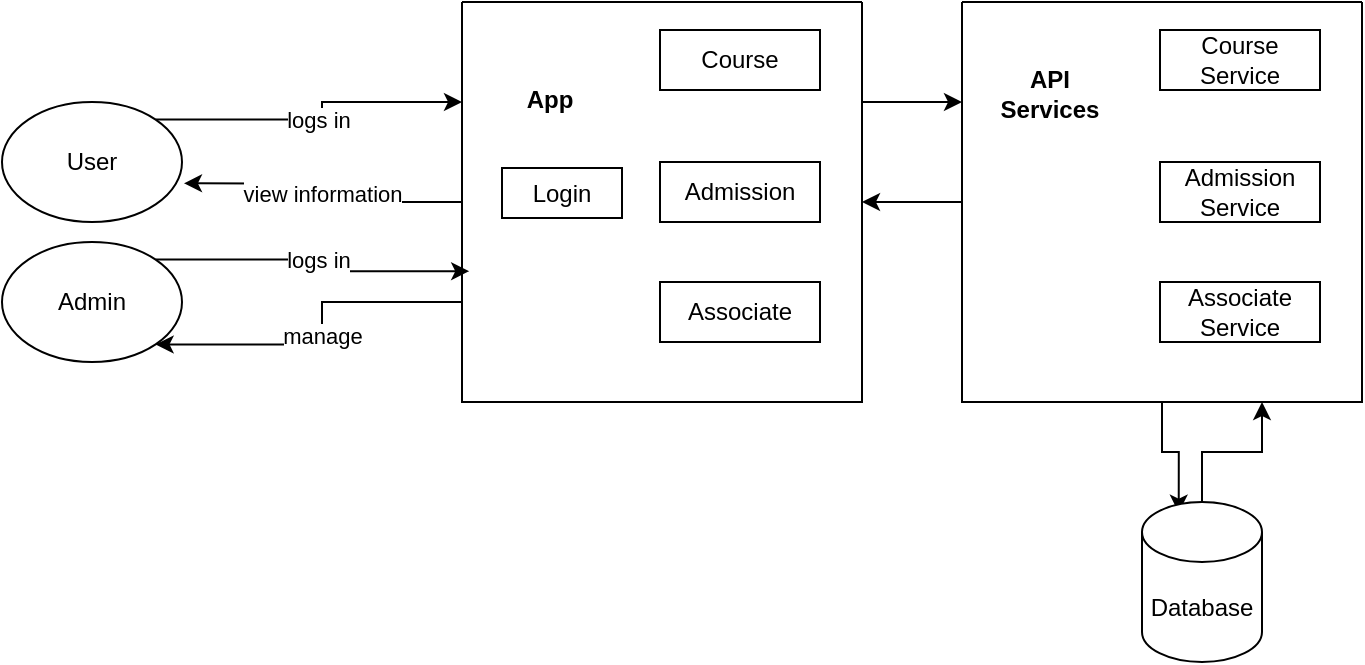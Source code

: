 <mxfile version="21.3.7" type="github">
  <diagram name="Page-1" id="UA-c-zERb8eFJYlHUw6w">
    <mxGraphModel dx="739" dy="462" grid="1" gridSize="10" guides="1" tooltips="1" connect="1" arrows="1" fold="1" page="1" pageScale="1" pageWidth="850" pageHeight="1100" math="0" shadow="0">
      <root>
        <mxCell id="0" />
        <mxCell id="1" parent="0" />
        <mxCell id="JrljCZOTwH2IAifC7BDy-41" value="logs in" style="edgeStyle=orthogonalEdgeStyle;rounded=0;orthogonalLoop=1;jettySize=auto;html=1;exitX=1;exitY=0;exitDx=0;exitDy=0;entryX=0;entryY=0.25;entryDx=0;entryDy=0;" edge="1" parent="1" source="JrljCZOTwH2IAifC7BDy-1" target="JrljCZOTwH2IAifC7BDy-20">
          <mxGeometry relative="1" as="geometry" />
        </mxCell>
        <mxCell id="JrljCZOTwH2IAifC7BDy-1" value="User" style="ellipse;whiteSpace=wrap;html=1;" vertex="1" parent="1">
          <mxGeometry x="20" y="170" width="90" height="60" as="geometry" />
        </mxCell>
        <mxCell id="JrljCZOTwH2IAifC7BDy-42" value="view information" style="edgeStyle=orthogonalEdgeStyle;rounded=0;orthogonalLoop=1;jettySize=auto;html=1;entryX=1.011;entryY=0.678;entryDx=0;entryDy=0;entryPerimeter=0;" edge="1" parent="1" source="JrljCZOTwH2IAifC7BDy-20" target="JrljCZOTwH2IAifC7BDy-1">
          <mxGeometry relative="1" as="geometry" />
        </mxCell>
        <mxCell id="JrljCZOTwH2IAifC7BDy-45" value="manage" style="edgeStyle=orthogonalEdgeStyle;rounded=0;orthogonalLoop=1;jettySize=auto;html=1;exitX=0;exitY=0.75;exitDx=0;exitDy=0;entryX=1;entryY=1;entryDx=0;entryDy=0;" edge="1" parent="1" source="JrljCZOTwH2IAifC7BDy-20" target="JrljCZOTwH2IAifC7BDy-43">
          <mxGeometry relative="1" as="geometry" />
        </mxCell>
        <mxCell id="JrljCZOTwH2IAifC7BDy-46" style="edgeStyle=orthogonalEdgeStyle;rounded=0;orthogonalLoop=1;jettySize=auto;html=1;exitX=1;exitY=0.25;exitDx=0;exitDy=0;entryX=0;entryY=0.25;entryDx=0;entryDy=0;" edge="1" parent="1" source="JrljCZOTwH2IAifC7BDy-20" target="JrljCZOTwH2IAifC7BDy-29">
          <mxGeometry relative="1" as="geometry" />
        </mxCell>
        <mxCell id="JrljCZOTwH2IAifC7BDy-20" value="" style="swimlane;startSize=0;" vertex="1" parent="1">
          <mxGeometry x="250" y="120" width="200" height="200" as="geometry" />
        </mxCell>
        <mxCell id="JrljCZOTwH2IAifC7BDy-21" value="Course" style="rounded=0;whiteSpace=wrap;html=1;" vertex="1" parent="JrljCZOTwH2IAifC7BDy-20">
          <mxGeometry x="99" y="14" width="80" height="30" as="geometry" />
        </mxCell>
        <mxCell id="JrljCZOTwH2IAifC7BDy-22" value="Admission" style="rounded=0;whiteSpace=wrap;html=1;" vertex="1" parent="JrljCZOTwH2IAifC7BDy-20">
          <mxGeometry x="99" y="80" width="80" height="30" as="geometry" />
        </mxCell>
        <mxCell id="JrljCZOTwH2IAifC7BDy-23" value="Associate" style="rounded=0;whiteSpace=wrap;html=1;" vertex="1" parent="JrljCZOTwH2IAifC7BDy-20">
          <mxGeometry x="99" y="140" width="80" height="30" as="geometry" />
        </mxCell>
        <mxCell id="JrljCZOTwH2IAifC7BDy-26" value="App" style="text;html=1;strokeColor=none;fillColor=none;align=center;verticalAlign=middle;whiteSpace=wrap;rounded=0;fontStyle=1" vertex="1" parent="JrljCZOTwH2IAifC7BDy-20">
          <mxGeometry x="14" y="34" width="60" height="30" as="geometry" />
        </mxCell>
        <mxCell id="JrljCZOTwH2IAifC7BDy-28" value="Login" style="rounded=0;whiteSpace=wrap;html=1;" vertex="1" parent="JrljCZOTwH2IAifC7BDy-20">
          <mxGeometry x="20" y="83" width="60" height="25" as="geometry" />
        </mxCell>
        <mxCell id="JrljCZOTwH2IAifC7BDy-47" style="edgeStyle=orthogonalEdgeStyle;rounded=0;orthogonalLoop=1;jettySize=auto;html=1;exitX=0;exitY=0.5;exitDx=0;exitDy=0;" edge="1" parent="1" source="JrljCZOTwH2IAifC7BDy-29" target="JrljCZOTwH2IAifC7BDy-20">
          <mxGeometry relative="1" as="geometry" />
        </mxCell>
        <mxCell id="JrljCZOTwH2IAifC7BDy-51" style="edgeStyle=orthogonalEdgeStyle;rounded=0;orthogonalLoop=1;jettySize=auto;html=1;exitX=0.5;exitY=1;exitDx=0;exitDy=0;entryX=0.306;entryY=0.067;entryDx=0;entryDy=0;entryPerimeter=0;" edge="1" parent="1" source="JrljCZOTwH2IAifC7BDy-29" target="JrljCZOTwH2IAifC7BDy-35">
          <mxGeometry relative="1" as="geometry" />
        </mxCell>
        <mxCell id="JrljCZOTwH2IAifC7BDy-29" value="" style="swimlane;startSize=0;" vertex="1" parent="1">
          <mxGeometry x="500" y="120" width="200" height="200" as="geometry" />
        </mxCell>
        <mxCell id="JrljCZOTwH2IAifC7BDy-30" value="Course Service" style="rounded=0;whiteSpace=wrap;html=1;" vertex="1" parent="JrljCZOTwH2IAifC7BDy-29">
          <mxGeometry x="99" y="14" width="80" height="30" as="geometry" />
        </mxCell>
        <mxCell id="JrljCZOTwH2IAifC7BDy-31" value="Admission Service" style="rounded=0;whiteSpace=wrap;html=1;" vertex="1" parent="JrljCZOTwH2IAifC7BDy-29">
          <mxGeometry x="99" y="80" width="80" height="30" as="geometry" />
        </mxCell>
        <mxCell id="JrljCZOTwH2IAifC7BDy-32" value="Associate Service" style="rounded=0;whiteSpace=wrap;html=1;" vertex="1" parent="JrljCZOTwH2IAifC7BDy-29">
          <mxGeometry x="99" y="140" width="80" height="30" as="geometry" />
        </mxCell>
        <mxCell id="JrljCZOTwH2IAifC7BDy-33" value="API Services" style="text;html=1;strokeColor=none;fillColor=none;align=center;verticalAlign=middle;whiteSpace=wrap;rounded=0;fontStyle=1" vertex="1" parent="JrljCZOTwH2IAifC7BDy-29">
          <mxGeometry x="14" y="31" width="60" height="30" as="geometry" />
        </mxCell>
        <mxCell id="JrljCZOTwH2IAifC7BDy-50" style="edgeStyle=orthogonalEdgeStyle;rounded=0;orthogonalLoop=1;jettySize=auto;html=1;exitX=0.5;exitY=0;exitDx=0;exitDy=0;exitPerimeter=0;entryX=0.75;entryY=1;entryDx=0;entryDy=0;" edge="1" parent="1" source="JrljCZOTwH2IAifC7BDy-35" target="JrljCZOTwH2IAifC7BDy-29">
          <mxGeometry relative="1" as="geometry" />
        </mxCell>
        <mxCell id="JrljCZOTwH2IAifC7BDy-35" value="Database" style="shape=cylinder3;whiteSpace=wrap;html=1;boundedLbl=1;backgroundOutline=1;size=15;" vertex="1" parent="1">
          <mxGeometry x="590" y="370" width="60" height="80" as="geometry" />
        </mxCell>
        <mxCell id="JrljCZOTwH2IAifC7BDy-44" value="logs in" style="edgeStyle=orthogonalEdgeStyle;rounded=0;orthogonalLoop=1;jettySize=auto;html=1;exitX=1;exitY=0;exitDx=0;exitDy=0;entryX=0.018;entryY=0.673;entryDx=0;entryDy=0;entryPerimeter=0;" edge="1" parent="1" source="JrljCZOTwH2IAifC7BDy-43" target="JrljCZOTwH2IAifC7BDy-20">
          <mxGeometry relative="1" as="geometry" />
        </mxCell>
        <mxCell id="JrljCZOTwH2IAifC7BDy-43" value="Admin" style="ellipse;whiteSpace=wrap;html=1;" vertex="1" parent="1">
          <mxGeometry x="20" y="240" width="90" height="60" as="geometry" />
        </mxCell>
      </root>
    </mxGraphModel>
  </diagram>
</mxfile>
